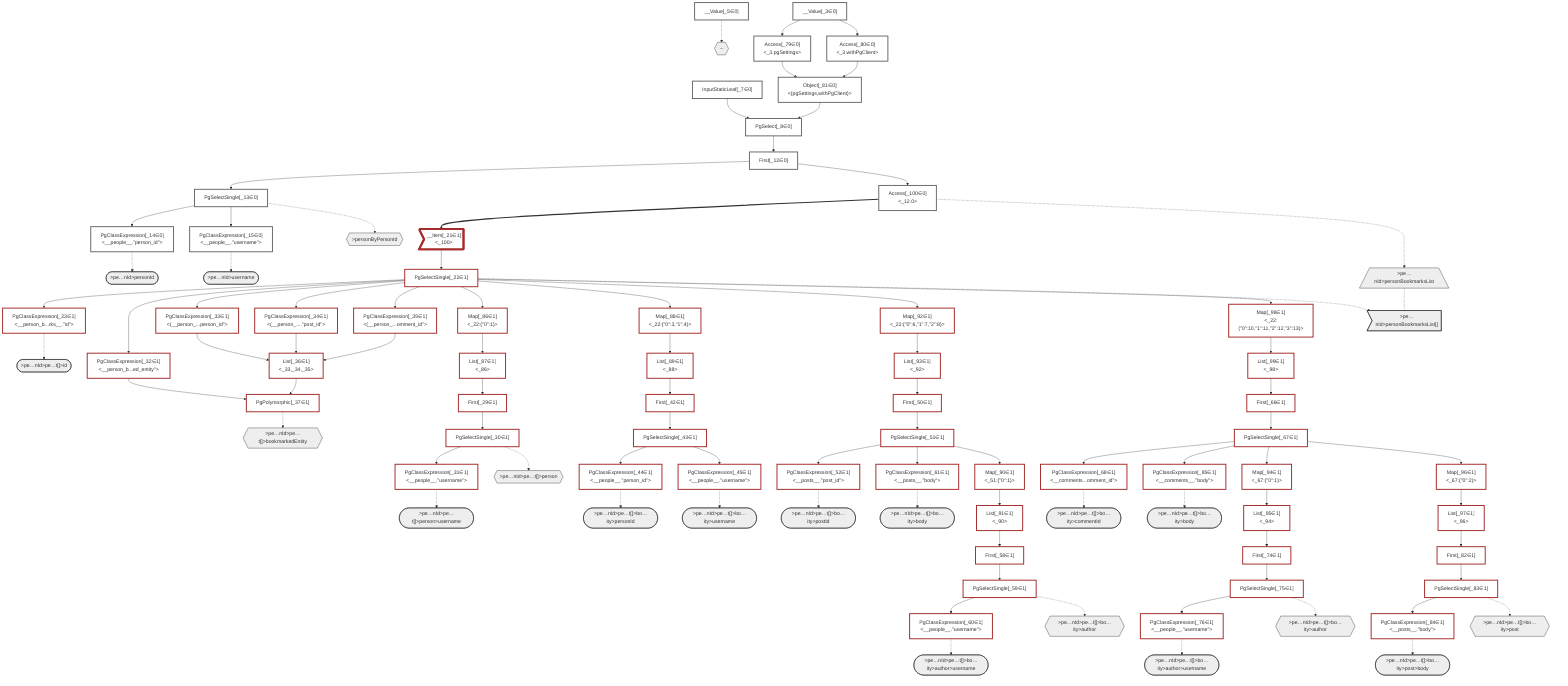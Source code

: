 graph TD
    classDef path fill:#eee,stroke:#000
    classDef plan fill:#fff,stroke-width:3px
    classDef itemplan fill:#fff,stroke-width:6px
    classDef sideeffectplan fill:#f00,stroke-width:6px

    %% subgraph fields
    P1{{"~"}}:::path
    P2{{">personByPersonId"}}:::path
    P3([">pe…nId>personId"]):::path
    %% P2 -.-> P3
    P4([">pe…nId>username"]):::path
    %% P2 -.-> P4
    P5[/">pe…nId>personBookmarksList"\]:::path
    P6>">pe…nId>personBookmarksList[]"]:::path
    P5 -.- P6
    P7([">pe…nId>pe…t[]>id"]):::path
    %% P6 -.-> P7
    P8{{">pe…nId>pe…t[]>person"}}:::path
    P9([">pe…nId>pe…t[]>person>username"]):::path
    %% P8 -.-> P9
    %% P6 -.-> P8
    P10{{">pe…nId>pe…t[]>bookmarkedEntity"}}:::path
    P11([">pe…nId>pe…t[]>bo…ity>personId"]):::path
    %% P10 -.-> P11
    P12([">pe…nId>pe…t[]>bo…ity>username"]):::path
    %% P10 -.-> P12
    P13([">pe…nId>pe…t[]>bo…ity>postId"]):::path
    %% P10 -.-> P13
    P14{{">pe…nId>pe…t[]>bo…ity>author"}}:::path
    P15([">pe…nId>pe…t[]>bo…ity>author>username"]):::path
    %% P14 -.-> P15
    %% P10 -.-> P14
    P16([">pe…nId>pe…t[]>bo…ity>body"]):::path
    %% P10 -.-> P16
    P17([">pe…nId>pe…t[]>bo…ity>commentId"]):::path
    %% P10 -.-> P17
    P18{{">pe…nId>pe…t[]>bo…ity>author"}}:::path
    P19([">pe…nId>pe…t[]>bo…ity>author>username"]):::path
    %% P18 -.-> P19
    %% P10 -.-> P18
    P20{{">pe…nId>pe…t[]>bo…ity>post"}}:::path
    P21([">pe…nId>pe…t[]>bo…ity>post>body"]):::path
    %% P20 -.-> P21
    %% P10 -.-> P20
    P22([">pe…nId>pe…t[]>bo…ity>body"]):::path
    %% P10 -.-> P22
    %% P6 -.-> P10
    %% P2 -.-> P5
    %% P1 -.-> P2
    %% end

    %% define plans
    __Value_3["__Value[_3∈0]<br /><context>"]:::plan
    __Value_5["__Value[_5∈0]<br /><rootValue>"]:::plan
    InputStaticLeaf_7["InputStaticLeaf[_7∈0]"]:::plan
    PgSelect_8["PgSelect[_8∈0]<br /><people>"]:::plan
    First_12["First[_12∈0]"]:::plan
    PgSelectSingle_13["PgSelectSingle[_13∈0]<br /><people>"]:::plan
    PgClassExpression_14["PgClassExpression[_14∈0]<br /><__people__.#quot;person_id#quot;>"]:::plan
    PgClassExpression_15["PgClassExpression[_15∈0]<br /><__people__.#quot;username#quot;>"]:::plan
    __Item_21>"__Item[_21∈1]<br /><_100>"]:::itemplan
    PgSelectSingle_22["PgSelectSingle[_22∈1]<br /><person_bookmarks>"]:::plan
    PgClassExpression_23["PgClassExpression[_23∈1]<br /><__person_b...rks__.#quot;id#quot;>"]:::plan
    First_29["First[_29∈1]"]:::plan
    PgSelectSingle_30["PgSelectSingle[_30∈1]<br /><people>"]:::plan
    PgClassExpression_31["PgClassExpression[_31∈1]<br /><__people__.#quot;username#quot;>"]:::plan
    PgClassExpression_32["PgClassExpression[_32∈1]<br /><__person_b...ed_entity#quot;>"]:::plan
    PgClassExpression_33["PgClassExpression[_33∈1]<br /><(__person_...person_id#quot;>"]:::plan
    PgClassExpression_34["PgClassExpression[_34∈1]<br /><(__person_....#quot;post_id#quot;>"]:::plan
    PgClassExpression_35["PgClassExpression[_35∈1]<br /><(__person_...omment_id#quot;>"]:::plan
    List_36["List[_36∈1]<br /><_33,_34,_35>"]:::plan
    PgPolymorphic_37["PgPolymorphic[_37∈1]"]:::plan
    First_42["First[_42∈1]"]:::plan
    PgSelectSingle_43["PgSelectSingle[_43∈1]<br /><people>"]:::plan
    PgClassExpression_44["PgClassExpression[_44∈1]<br /><__people__.#quot;person_id#quot;>"]:::plan
    PgClassExpression_45["PgClassExpression[_45∈1]<br /><__people__.#quot;username#quot;>"]:::plan
    First_50["First[_50∈1]"]:::plan
    PgSelectSingle_51["PgSelectSingle[_51∈1]<br /><posts>"]:::plan
    PgClassExpression_52["PgClassExpression[_52∈1]<br /><__posts__.#quot;post_id#quot;>"]:::plan
    First_58["First[_58∈1]"]:::plan
    PgSelectSingle_59["PgSelectSingle[_59∈1]<br /><people>"]:::plan
    PgClassExpression_60["PgClassExpression[_60∈1]<br /><__people__.#quot;username#quot;>"]:::plan
    PgClassExpression_61["PgClassExpression[_61∈1]<br /><__posts__.#quot;body#quot;>"]:::plan
    First_66["First[_66∈1]"]:::plan
    PgSelectSingle_67["PgSelectSingle[_67∈1]<br /><comments>"]:::plan
    PgClassExpression_68["PgClassExpression[_68∈1]<br /><__comments...omment_id#quot;>"]:::plan
    First_74["First[_74∈1]"]:::plan
    PgSelectSingle_75["PgSelectSingle[_75∈1]<br /><people>"]:::plan
    PgClassExpression_76["PgClassExpression[_76∈1]<br /><__people__.#quot;username#quot;>"]:::plan
    Access_79["Access[_79∈0]<br /><_3.pgSettings>"]:::plan
    Access_80["Access[_80∈0]<br /><_3.withPgClient>"]:::plan
    Object_81["Object[_81∈0]<br /><{pgSettings,withPgClient}>"]:::plan
    First_82["First[_82∈1]"]:::plan
    PgSelectSingle_83["PgSelectSingle[_83∈1]<br /><posts>"]:::plan
    PgClassExpression_84["PgClassExpression[_84∈1]<br /><__posts__.#quot;body#quot;>"]:::plan
    PgClassExpression_85["PgClassExpression[_85∈1]<br /><__comments__.#quot;body#quot;>"]:::plan
    Map_86["Map[_86∈1]<br /><_22:{#quot;0#quot;:1}>"]:::plan
    List_87["List[_87∈1]<br /><_86>"]:::plan
    Map_88["Map[_88∈1]<br /><_22:{#quot;0#quot;:3,#quot;1#quot;:4}>"]:::plan
    List_89["List[_89∈1]<br /><_88>"]:::plan
    Map_90["Map[_90∈1]<br /><_51:{#quot;0#quot;:1}>"]:::plan
    List_91["List[_91∈1]<br /><_90>"]:::plan
    Map_92["Map[_92∈1]<br /><_22:{#quot;0#quot;:6,#quot;1#quot;:7,#quot;2#quot;:8}>"]:::plan
    List_93["List[_93∈1]<br /><_92>"]:::plan
    Map_94["Map[_94∈1]<br /><_67:{#quot;0#quot;:1}>"]:::plan
    List_95["List[_95∈1]<br /><_94>"]:::plan
    Map_96["Map[_96∈1]<br /><_67:{#quot;0#quot;:2}>"]:::plan
    List_97["List[_97∈1]<br /><_96>"]:::plan
    Map_98["Map[_98∈1]<br /><_22:{#quot;0#quot;:10,#quot;1#quot;:11,#quot;2#quot;:12,#quot;3#quot;:13}>"]:::plan
    List_99["List[_99∈1]<br /><_98>"]:::plan
    Access_100["Access[_100∈0]<br /><_12.0>"]:::plan

    %% plan dependencies
    Object_81 --> PgSelect_8
    InputStaticLeaf_7 --> PgSelect_8
    PgSelect_8 --> First_12
    First_12 --> PgSelectSingle_13
    PgSelectSingle_13 --> PgClassExpression_14
    PgSelectSingle_13 --> PgClassExpression_15
    Access_100 ==> __Item_21
    __Item_21 --> PgSelectSingle_22
    PgSelectSingle_22 --> PgClassExpression_23
    List_87 --> First_29
    First_29 --> PgSelectSingle_30
    PgSelectSingle_30 --> PgClassExpression_31
    PgSelectSingle_22 --> PgClassExpression_32
    PgSelectSingle_22 --> PgClassExpression_33
    PgSelectSingle_22 --> PgClassExpression_34
    PgSelectSingle_22 --> PgClassExpression_35
    PgClassExpression_33 --> List_36
    PgClassExpression_34 --> List_36
    PgClassExpression_35 --> List_36
    PgClassExpression_32 --> PgPolymorphic_37
    List_36 --> PgPolymorphic_37
    List_89 --> First_42
    First_42 --> PgSelectSingle_43
    PgSelectSingle_43 --> PgClassExpression_44
    PgSelectSingle_43 --> PgClassExpression_45
    List_93 --> First_50
    First_50 --> PgSelectSingle_51
    PgSelectSingle_51 --> PgClassExpression_52
    List_91 --> First_58
    First_58 --> PgSelectSingle_59
    PgSelectSingle_59 --> PgClassExpression_60
    PgSelectSingle_51 --> PgClassExpression_61
    List_99 --> First_66
    First_66 --> PgSelectSingle_67
    PgSelectSingle_67 --> PgClassExpression_68
    List_95 --> First_74
    First_74 --> PgSelectSingle_75
    PgSelectSingle_75 --> PgClassExpression_76
    __Value_3 --> Access_79
    __Value_3 --> Access_80
    Access_79 --> Object_81
    Access_80 --> Object_81
    List_97 --> First_82
    First_82 --> PgSelectSingle_83
    PgSelectSingle_83 --> PgClassExpression_84
    PgSelectSingle_67 --> PgClassExpression_85
    PgSelectSingle_22 --> Map_86
    Map_86 --> List_87
    PgSelectSingle_22 --> Map_88
    Map_88 --> List_89
    PgSelectSingle_51 --> Map_90
    Map_90 --> List_91
    PgSelectSingle_22 --> Map_92
    Map_92 --> List_93
    PgSelectSingle_67 --> Map_94
    Map_94 --> List_95
    PgSelectSingle_67 --> Map_96
    Map_96 --> List_97
    PgSelectSingle_22 --> Map_98
    Map_98 --> List_99
    First_12 --> Access_100

    %% plan-to-path relationships
    __Value_5 -.-> P1
    PgSelectSingle_13 -.-> P2
    PgClassExpression_14 -.-> P3
    PgClassExpression_15 -.-> P4
    Access_100 -.-> P5
    PgSelectSingle_22 -.-> P6
    PgClassExpression_23 -.-> P7
    PgSelectSingle_30 -.-> P8
    PgClassExpression_31 -.-> P9
    PgPolymorphic_37 -.-> P10
    PgClassExpression_44 -.-> P11
    PgClassExpression_45 -.-> P12
    PgClassExpression_52 -.-> P13
    PgSelectSingle_59 -.-> P14
    PgClassExpression_60 -.-> P15
    PgClassExpression_61 -.-> P16
    PgClassExpression_68 -.-> P17
    PgSelectSingle_75 -.-> P18
    PgClassExpression_76 -.-> P19
    PgSelectSingle_83 -.-> P20
    PgClassExpression_84 -.-> P21
    PgClassExpression_85 -.-> P22

    %% allocate buckets
    classDef bucket0 stroke:#696969
    class __Value_3,__Value_5,InputStaticLeaf_7,PgSelect_8,First_12,PgSelectSingle_13,PgClassExpression_14,PgClassExpression_15,Access_79,Access_80,Object_81,Access_100 bucket0
    classDef bucket1 stroke:#a52a2a
    class __Item_21,PgSelectSingle_22,PgClassExpression_23,First_29,PgSelectSingle_30,PgClassExpression_31,PgClassExpression_32,PgClassExpression_33,PgClassExpression_34,PgClassExpression_35,List_36,PgPolymorphic_37,First_42,PgSelectSingle_43,PgClassExpression_44,PgClassExpression_45,First_50,PgSelectSingle_51,PgClassExpression_52,First_58,PgSelectSingle_59,PgClassExpression_60,PgClassExpression_61,First_66,PgSelectSingle_67,PgClassExpression_68,First_74,PgSelectSingle_75,PgClassExpression_76,First_82,PgSelectSingle_83,PgClassExpression_84,PgClassExpression_85,Map_86,List_87,Map_88,List_89,Map_90,List_91,Map_92,List_93,Map_94,List_95,Map_96,List_97,Map_98,List_99 bucket1